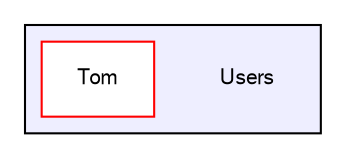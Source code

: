 digraph "Users" {
  compound=true
  node [ fontsize="10", fontname="FreeSans"];
  edge [ labelfontsize="10", labelfontname="FreeSans"];
  subgraph clusterdir_d522931ffa1371640980b621734a4381 {
    graph [ bgcolor="#eeeeff", pencolor="black", label="" URL="dir_d522931ffa1371640980b621734a4381.html"];
    dir_d522931ffa1371640980b621734a4381 [shape=plaintext label="Users"];
    dir_d8aa870ec91a941ca39a1dbdb520c5a1 [shape=box label="Tom" color="red" fillcolor="white" style="filled" URL="dir_d8aa870ec91a941ca39a1dbdb520c5a1.html"];
  }
}
